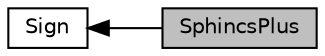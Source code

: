 digraph "SphincsPlus"
{
  edge [fontname="Helvetica",fontsize="10",labelfontname="Helvetica",labelfontsize="10"];
  node [fontname="Helvetica",fontsize="10",shape=box];
  rankdir=LR;
  Node2 [label="Sign",height=0.2,width=0.4,color="black", fillcolor="white", style="filled",URL="$group___sign.html",tooltip="Asymmetric Signature Namespace."];
  Node1 [label="SphincsPlus",height=0.2,width=0.4,color="black", fillcolor="grey75", style="filled", fontcolor="black",tooltip="The SPHINCS+ asymmetric signature scheme Namespace."];
  Node2->Node1 [shape=plaintext, dir="back", style="solid"];
}
